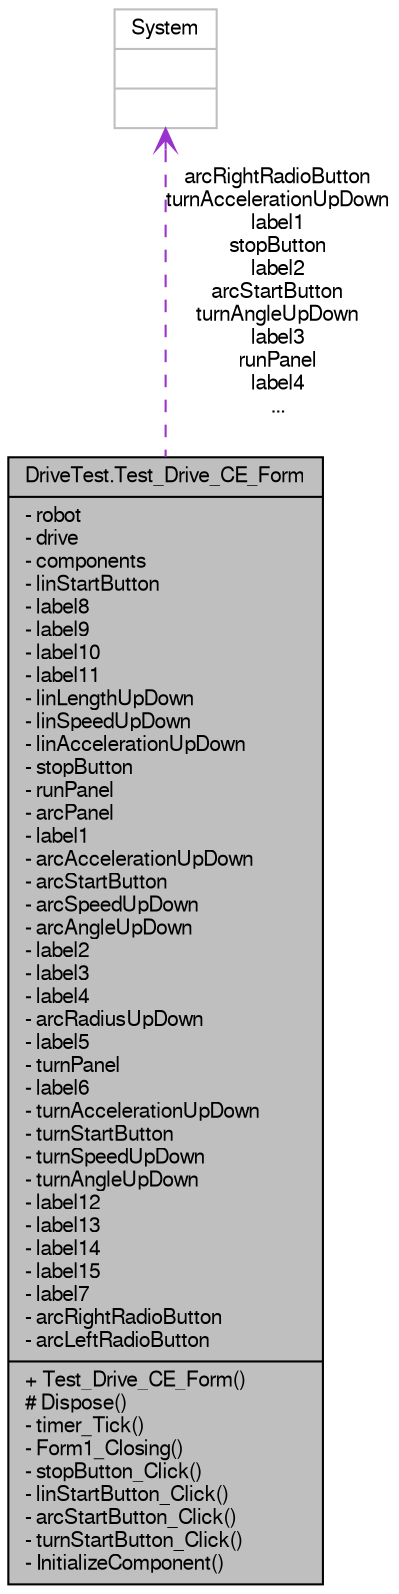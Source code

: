 digraph G
{
  edge [fontname="FreeSans",fontsize="10",labelfontname="FreeSans",labelfontsize="10"];
  node [fontname="FreeSans",fontsize="10",shape=record];
  Node1 [label="{DriveTest.Test_Drive_CE_Form\n|- robot\l- drive\l- components\l- linStartButton\l- label8\l- label9\l- label10\l- label11\l- linLengthUpDown\l- linSpeedUpDown\l- linAccelerationUpDown\l- stopButton\l- runPanel\l- arcPanel\l- label1\l- arcAccelerationUpDown\l- arcStartButton\l- arcSpeedUpDown\l- arcAngleUpDown\l- label2\l- label3\l- label4\l- arcRadiusUpDown\l- label5\l- turnPanel\l- label6\l- turnAccelerationUpDown\l- turnStartButton\l- turnSpeedUpDown\l- turnAngleUpDown\l- label12\l- label13\l- label14\l- label15\l- label7\l- arcRightRadioButton\l- arcLeftRadioButton\l|+ Test_Drive_CE_Form()\l# Dispose()\l- timer_Tick()\l- Form1_Closing()\l- stopButton_Click()\l- linStartButton_Click()\l- arcStartButton_Click()\l- turnStartButton_Click()\l- InitializeComponent()\l}",height=0.2,width=0.4,color="black", fillcolor="grey75", style="filled" fontcolor="black"];
  Node2 -> Node1 [dir=back,color="darkorchid3",fontsize="10",style="dashed",label="arcRightRadioButton\nturnAccelerationUpDown\nlabel1\nstopButton\nlabel2\narcStartButton\nturnAngleUpDown\nlabel3\nrunPanel\nlabel4\n...",arrowtail="open"];
  Node2 [label="{System\n||}",height=0.2,width=0.4,color="grey75", fillcolor="white", style="filled"];
}
